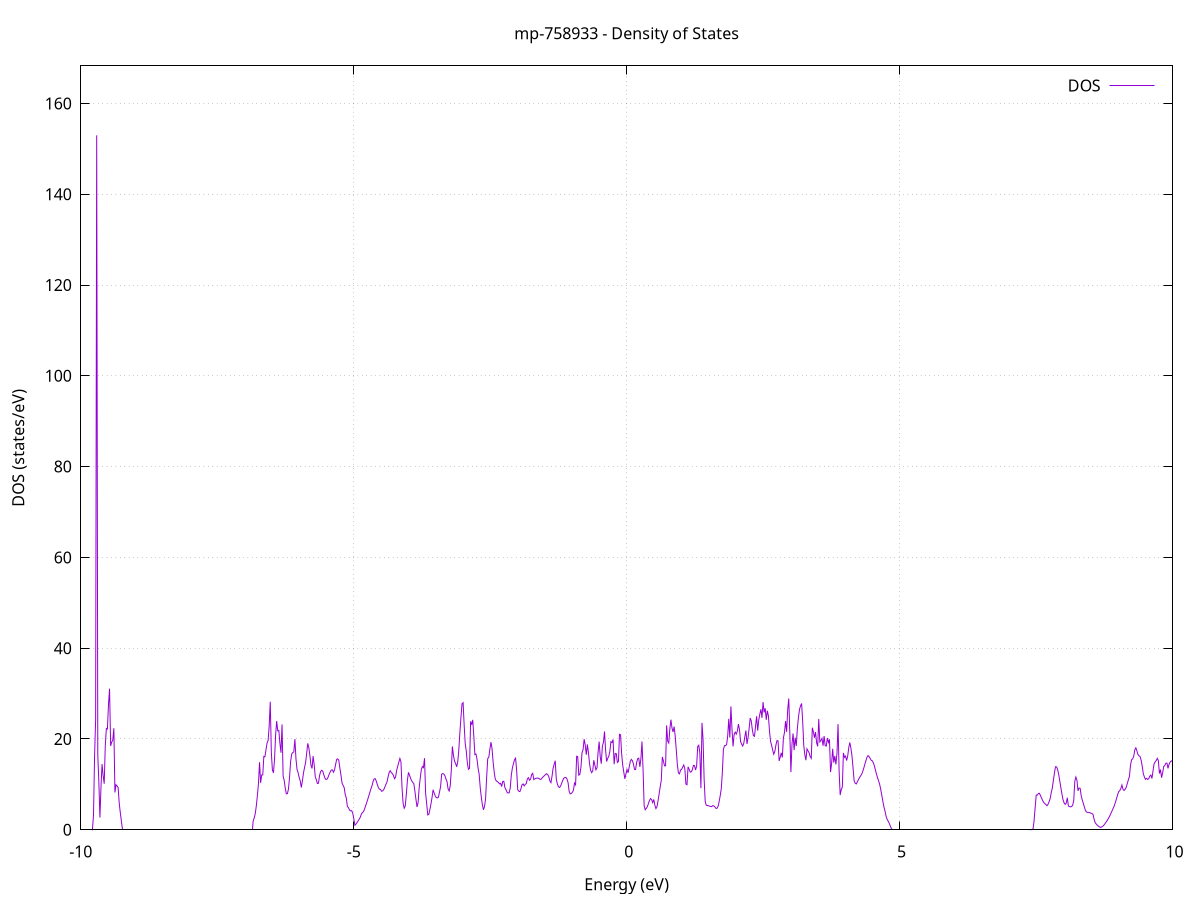 set title 'mp-758933 - Density of States'
set xlabel 'Energy (eV)'
set ylabel 'DOS (states/eV)'
set grid
set xrange [-10:10]
set yrange [0:168.273]
set xzeroaxis lt -1
set terminal png size 800,600
set output 'mp-758933_dos_gnuplot.png'
plot '-' using 1:2 with lines title 'DOS'
-18.795200 0.000000
-18.775500 0.000000
-18.755900 0.000000
-18.736300 0.000000
-18.716700 0.000000
-18.697000 0.000000
-18.677400 0.000000
-18.657800 0.000000
-18.638200 0.000000
-18.618500 0.000000
-18.598900 0.000000
-18.579300 0.000000
-18.559700 0.000000
-18.540000 0.000000
-18.520400 0.000000
-18.500800 0.000000
-18.481200 0.000000
-18.461500 0.000000
-18.441900 0.000000
-18.422300 0.000000
-18.402600 0.000000
-18.383000 0.000000
-18.363400 0.000000
-18.343800 0.000000
-18.324100 0.000000
-18.304500 0.000000
-18.284900 0.000000
-18.265300 0.000000
-18.245600 0.000000
-18.226000 0.000000
-18.206400 0.000000
-18.186800 0.000000
-18.167100 0.000000
-18.147500 0.000000
-18.127900 0.000000
-18.108300 0.000000
-18.088600 0.000000
-18.069000 0.000000
-18.049400 0.000000
-18.029800 0.000000
-18.010100 0.000000
-17.990500 0.000000
-17.970900 0.000000
-17.951300 0.000000
-17.931600 0.000000
-17.912000 0.000000
-17.892400 0.000000
-17.872700 0.000000
-17.853100 0.000000
-17.833500 0.000000
-17.813900 0.000000
-17.794200 0.000000
-17.774600 0.000000
-17.755000 0.000000
-17.735400 0.000000
-17.715700 0.000000
-17.696100 0.000000
-17.676500 0.000000
-17.656900 0.000000
-17.637200 0.000000
-17.617600 0.000000
-17.598000 0.000000
-17.578400 0.000000
-17.558700 0.000000
-17.539100 0.000000
-17.519500 0.000000
-17.499900 0.000000
-17.480200 0.000000
-17.460600 0.000000
-17.441000 0.000000
-17.421400 0.000000
-17.401700 0.000000
-17.382100 0.000000
-17.362500 0.000000
-17.342800 0.000000
-17.323200 0.000000
-17.303600 0.000000
-17.284000 0.000000
-17.264300 0.000000
-17.244700 0.000000
-17.225100 0.000000
-17.205500 0.000000
-17.185800 0.000000
-17.166200 0.000000
-17.146600 0.000000
-17.127000 0.000000
-17.107300 0.000000
-17.087700 0.000000
-17.068100 0.000000
-17.048500 0.000000
-17.028800 0.000000
-17.009200 1.262800
-16.989600 42.549700
-16.970000 20.153900
-16.950300 20.178200
-16.930700 36.054600
-16.911100 32.289800
-16.891500 0.000000
-16.871800 98.952200
-16.852200 0.000000
-16.832600 0.000000
-16.812900 0.000000
-16.793300 0.000000
-16.773700 499.559500
-16.754100 27.595800
-16.734400 0.000000
-16.714800 38.586800
-16.695200 0.000000
-16.675600 25.175000
-16.655900 25.147600
-16.636300 35.861300
-16.616700 0.000000
-16.597100 0.000000
-16.577400 0.000000
-16.557800 0.000000
-16.538200 0.000000
-16.518600 0.000000
-16.498900 0.000000
-16.479300 0.000000
-16.459700 0.000000
-16.440100 0.000000
-16.420400 0.000000
-16.400800 0.000000
-16.381200 0.000000
-16.361600 0.000000
-16.341900 0.000000
-16.322300 0.000000
-16.302700 0.000000
-16.283000 0.000000
-16.263400 0.000000
-16.243800 0.000000
-16.224200 0.000000
-16.204500 0.000000
-16.184900 0.000000
-16.165300 0.000000
-16.145700 0.000000
-16.126000 0.000000
-16.106400 0.000000
-16.086800 0.000000
-16.067200 0.000000
-16.047500 0.000000
-16.027900 0.000000
-16.008300 0.000000
-15.988700 0.000000
-15.969000 0.000000
-15.949400 0.000000
-15.929800 0.000000
-15.910200 0.000000
-15.890500 0.000000
-15.870900 0.000000
-15.851300 0.000000
-15.831700 0.000000
-15.812000 0.000000
-15.792400 0.000000
-15.772800 0.000000
-15.753100 0.000000
-15.733500 0.000000
-15.713900 0.000000
-15.694300 0.000000
-15.674600 0.000000
-15.655000 0.000000
-15.635400 0.000000
-15.615800 0.000000
-15.596100 0.000000
-15.576500 0.000000
-15.556900 0.000000
-15.537300 0.000000
-15.517600 0.000000
-15.498000 0.000000
-15.478400 0.000000
-15.458800 0.000000
-15.439100 0.000000
-15.419500 0.000000
-15.399900 0.000000
-15.380300 0.000000
-15.360600 0.000000
-15.341000 0.000000
-15.321400 0.000000
-15.301800 0.000000
-15.282100 0.000000
-15.262500 0.000000
-15.242900 0.000000
-15.223200 0.000000
-15.203600 0.000000
-15.184000 0.000000
-15.164400 0.000000
-15.144700 0.000000
-15.125100 0.000000
-15.105500 0.000000
-15.085900 0.000000
-15.066200 0.000000
-15.046600 0.000000
-15.027000 0.000000
-15.007400 0.000000
-14.987700 0.000000
-14.968100 0.000000
-14.948500 0.000000
-14.928900 0.000000
-14.909200 0.000000
-14.889600 0.000000
-14.870000 0.000000
-14.850400 0.000000
-14.830700 0.000000
-14.811100 0.000000
-14.791500 0.000000
-14.771900 0.000000
-14.752200 0.000000
-14.732600 0.000000
-14.713000 0.000000
-14.693300 0.000000
-14.673700 0.000000
-14.654100 0.000000
-14.634500 0.000000
-14.614800 0.000000
-14.595200 0.000000
-14.575600 0.000000
-14.556000 0.000000
-14.536300 0.000000
-14.516700 0.000000
-14.497100 0.000000
-14.477500 0.000000
-14.457800 0.000000
-14.438200 0.000000
-14.418600 0.000000
-14.399000 0.000000
-14.379300 0.000000
-14.359700 0.000000
-14.340100 0.000000
-14.320500 0.000000
-14.300800 0.000000
-14.281200 0.000000
-14.261600 0.000000
-14.242000 0.000000
-14.222300 0.000000
-14.202700 0.000000
-14.183100 0.000000
-14.163400 0.000000
-14.143800 0.000000
-14.124200 0.000000
-14.104600 0.000000
-14.084900 0.000000
-14.065300 0.000000
-14.045700 0.000000
-14.026100 0.000000
-14.006400 0.000000
-13.986800 0.000000
-13.967200 0.000000
-13.947600 0.000000
-13.927900 0.000000
-13.908300 0.000000
-13.888700 0.000000
-13.869100 0.000000
-13.849400 0.000000
-13.829800 0.000000
-13.810200 0.000000
-13.790600 0.000000
-13.770900 0.000000
-13.751300 0.000000
-13.731700 0.000000
-13.712100 0.000000
-13.692400 0.000000
-13.672800 0.000000
-13.653200 0.000000
-13.633500 0.000000
-13.613900 0.000000
-13.594300 0.000000
-13.574700 0.000000
-13.555000 0.000000
-13.535400 0.000000
-13.515800 0.000000
-13.496200 0.000000
-13.476500 0.000000
-13.456900 0.000000
-13.437300 0.000000
-13.417700 0.000000
-13.398000 0.000000
-13.378400 0.000000
-13.358800 0.000000
-13.339200 0.000000
-13.319500 0.000000
-13.299900 0.000000
-13.280300 0.000000
-13.260700 0.000000
-13.241000 0.000000
-13.221400 0.000000
-13.201800 0.000000
-13.182200 0.000000
-13.162500 0.000000
-13.142900 0.000000
-13.123300 0.000000
-13.103600 0.000000
-13.084000 0.000000
-13.064400 0.000000
-13.044800 0.000000
-13.025100 0.000000
-13.005500 0.000000
-12.985900 0.000000
-12.966300 0.000000
-12.946600 0.000000
-12.927000 0.000000
-12.907400 0.000000
-12.887800 0.000000
-12.868100 0.000000
-12.848500 0.000000
-12.828900 0.000000
-12.809300 0.000000
-12.789600 0.000000
-12.770000 0.000000
-12.750400 0.000000
-12.730800 0.000000
-12.711100 0.000000
-12.691500 0.000000
-12.671900 0.000000
-12.652300 0.000000
-12.632600 0.000000
-12.613000 0.000000
-12.593400 0.000000
-12.573700 0.000000
-12.554100 0.000000
-12.534500 0.000000
-12.514900 0.000000
-12.495200 0.000000
-12.475600 0.000000
-12.456000 0.000000
-12.436400 0.000000
-12.416700 0.000000
-12.397100 0.000000
-12.377500 0.000000
-12.357900 0.000000
-12.338200 0.000000
-12.318600 0.000000
-12.299000 0.000000
-12.279400 0.000000
-12.259700 0.000000
-12.240100 0.000000
-12.220500 0.000000
-12.200900 0.000000
-12.181200 0.000000
-12.161600 0.000000
-12.142000 0.000000
-12.122400 0.000000
-12.102700 0.000000
-12.083100 0.000000
-12.063500 0.000000
-12.043800 0.000000
-12.024200 0.000000
-12.004600 0.000000
-11.985000 0.000000
-11.965300 0.000000
-11.945700 0.000000
-11.926100 0.000000
-11.906500 0.000000
-11.886800 0.000000
-11.867200 0.000000
-11.847600 0.000000
-11.828000 0.000000
-11.808300 0.000000
-11.788700 0.000000
-11.769100 0.000000
-11.749500 0.000000
-11.729800 0.000000
-11.710200 0.000000
-11.690600 0.000000
-11.671000 0.000000
-11.651300 0.000000
-11.631700 0.000000
-11.612100 0.000000
-11.592500 0.000000
-11.572800 0.000000
-11.553200 0.000000
-11.533600 0.000000
-11.513900 0.000000
-11.494300 0.000000
-11.474700 0.000000
-11.455100 0.000000
-11.435400 0.000000
-11.415800 0.000000
-11.396200 0.000000
-11.376600 0.000000
-11.356900 0.000000
-11.337300 0.000000
-11.317700 0.000000
-11.298100 0.000000
-11.278400 0.000000
-11.258800 0.000000
-11.239200 0.000000
-11.219600 0.000000
-11.199900 0.000000
-11.180300 0.000000
-11.160700 0.000000
-11.141100 0.000000
-11.121400 0.000000
-11.101800 0.000000
-11.082200 0.000000
-11.062600 0.000000
-11.042900 0.000000
-11.023300 0.000000
-11.003700 0.000000
-10.984000 0.000000
-10.964400 0.000000
-10.944800 0.000000
-10.925200 0.000000
-10.905500 0.000000
-10.885900 0.000000
-10.866300 0.000000
-10.846700 0.000000
-10.827000 0.000000
-10.807400 0.000000
-10.787800 0.000000
-10.768200 0.000000
-10.748500 0.000000
-10.728900 0.000000
-10.709300 0.000000
-10.689700 0.000000
-10.670000 0.000000
-10.650400 0.000000
-10.630800 0.000000
-10.611200 0.000000
-10.591500 0.000000
-10.571900 0.000000
-10.552300 0.000000
-10.532700 0.000000
-10.513000 0.000000
-10.493400 0.000000
-10.473800 0.000000
-10.454100 0.000000
-10.434500 0.000000
-10.414900 0.000000
-10.395300 0.000000
-10.375600 0.000000
-10.356000 0.000000
-10.336400 0.000000
-10.316800 0.000000
-10.297100 0.000000
-10.277500 0.000000
-10.257900 0.000000
-10.238300 0.000000
-10.218600 0.000000
-10.199000 0.000000
-10.179400 0.000000
-10.159800 0.000000
-10.140100 0.000000
-10.120500 0.000000
-10.100900 0.000000
-10.081300 0.000000
-10.061600 0.000000
-10.042000 0.000000
-10.022400 0.000000
-10.002800 0.000000
-9.983100 0.000000
-9.963500 0.000000
-9.943900 0.000000
-9.924200 0.000000
-9.904600 0.000000
-9.885000 0.000000
-9.865400 0.000000
-9.845700 0.000000
-9.826100 0.000000
-9.806500 0.000000
-9.786900 0.001100
-9.767200 3.221500
-9.747600 16.128500
-9.728000 24.356000
-9.708400 152.975700
-9.688700 16.493000
-9.669100 10.449400
-9.649500 2.687700
-9.629900 9.452400
-9.610200 14.459900
-9.590600 11.905500
-9.571000 10.145400
-9.551400 18.476400
-9.531700 22.315100
-9.512100 22.194800
-9.492500 27.632100
-9.472900 31.085100
-9.453200 18.467000
-9.433600 19.308200
-9.414000 19.759300
-9.394300 22.361300
-9.374700 8.219600
-9.355100 9.925700
-9.335500 9.661400
-9.315800 9.283900
-9.296200 5.922700
-9.276600 3.802100
-9.257000 1.989600
-9.237300 0.000000
-9.217700 0.000000
-9.198100 0.000000
-9.178500 0.000000
-9.158800 0.000000
-9.139200 0.000000
-9.119600 0.000000
-9.100000 0.000000
-9.080300 0.000000
-9.060700 0.000000
-9.041100 0.000000
-9.021500 0.000000
-9.001800 0.000000
-8.982200 0.000000
-8.962600 0.000000
-8.943000 0.000000
-8.923300 0.000000
-8.903700 0.000000
-8.884100 0.000000
-8.864400 0.000000
-8.844800 0.000000
-8.825200 0.000000
-8.805600 0.000000
-8.785900 0.000000
-8.766300 0.000000
-8.746700 0.000000
-8.727100 0.000000
-8.707400 0.000000
-8.687800 0.000000
-8.668200 0.000000
-8.648600 0.000000
-8.628900 0.000000
-8.609300 0.000000
-8.589700 0.000000
-8.570100 0.000000
-8.550400 0.000000
-8.530800 0.000000
-8.511200 0.000000
-8.491600 0.000000
-8.471900 0.000000
-8.452300 0.000000
-8.432700 0.000000
-8.413100 0.000000
-8.393400 0.000000
-8.373800 0.000000
-8.354200 0.000000
-8.334500 0.000000
-8.314900 0.000000
-8.295300 0.000000
-8.275700 0.000000
-8.256000 0.000000
-8.236400 0.000000
-8.216800 0.000000
-8.197200 0.000000
-8.177500 0.000000
-8.157900 0.000000
-8.138300 0.000000
-8.118700 0.000000
-8.099000 0.000000
-8.079400 0.000000
-8.059800 0.000000
-8.040200 0.000000
-8.020500 0.000000
-8.000900 0.000000
-7.981300 0.000000
-7.961700 0.000000
-7.942000 0.000000
-7.922400 0.000000
-7.902800 0.000000
-7.883200 0.000000
-7.863500 0.000000
-7.843900 0.000000
-7.824300 0.000000
-7.804600 0.000000
-7.785000 0.000000
-7.765400 0.000000
-7.745800 0.000000
-7.726100 0.000000
-7.706500 0.000000
-7.686900 0.000000
-7.667300 0.000000
-7.647600 0.000000
-7.628000 0.000000
-7.608400 0.000000
-7.588800 0.000000
-7.569100 0.000000
-7.549500 0.000000
-7.529900 0.000000
-7.510300 0.000000
-7.490600 0.000000
-7.471000 0.000000
-7.451400 0.000000
-7.431800 0.000000
-7.412100 0.000000
-7.392500 0.000000
-7.372900 0.000000
-7.353200 0.000000
-7.333600 0.000000
-7.314000 0.000000
-7.294400 0.000000
-7.274700 0.000000
-7.255100 0.000000
-7.235500 0.000000
-7.215900 0.000000
-7.196200 0.000000
-7.176600 0.000000
-7.157000 0.000000
-7.137400 0.000000
-7.117700 0.000000
-7.098100 0.000000
-7.078500 0.000000
-7.058900 0.000000
-7.039200 0.000000
-7.019600 0.000000
-7.000000 0.000000
-6.980400 0.000000
-6.960700 0.000000
-6.941100 0.000000
-6.921500 0.000000
-6.901900 0.000000
-6.882200 0.000000
-6.862600 0.000000
-6.843000 1.892600
-6.823300 2.599000
-6.803700 3.562200
-6.784100 5.281900
-6.764500 7.614700
-6.744800 10.221100
-6.725200 14.877300
-6.705600 10.334500
-6.686000 12.075700
-6.666300 12.083900
-6.646700 16.168900
-6.627100 16.082000
-6.607500 17.573600
-6.587800 19.105500
-6.568200 19.682100
-6.548600 22.877300
-6.529000 28.207500
-6.509300 17.015000
-6.489700 13.137300
-6.470100 12.555800
-6.450500 15.577000
-6.430800 20.898200
-6.411200 23.930300
-6.391600 21.786100
-6.372000 21.871600
-6.352300 19.065200
-6.332700 16.980600
-6.313100 23.210600
-6.293400 11.847800
-6.273800 10.881000
-6.254200 9.155400
-6.234600 7.919200
-6.214900 7.956300
-6.195300 8.977200
-6.175700 11.572200
-6.156100 15.039800
-6.136400 16.687000
-6.116800 17.007800
-6.097200 17.149700
-6.077600 19.977900
-6.057900 15.605400
-6.038300 13.288800
-6.018700 12.568400
-5.999100 11.528800
-5.979400 10.744900
-5.959800 9.303400
-5.940200 10.768500
-5.920600 12.508300
-5.900900 13.699200
-5.881300 14.848700
-5.861700 16.855300
-5.842100 19.034100
-5.822400 18.088800
-5.802800 16.339700
-5.783200 14.206800
-5.763500 13.505000
-5.743900 16.218900
-5.724300 14.333500
-5.704700 11.708900
-5.685000 11.017000
-5.665400 10.187700
-5.645800 10.262900
-5.626200 11.904300
-5.606500 12.823600
-5.586900 13.102100
-5.567300 12.916200
-5.547700 12.123400
-5.528000 11.398800
-5.508400 11.075800
-5.488800 11.149000
-5.469200 11.585400
-5.449500 12.245100
-5.429900 12.771700
-5.410300 13.165400
-5.390700 13.191200
-5.371000 12.671200
-5.351400 13.205200
-5.331800 14.389400
-5.312200 15.499500
-5.292500 15.628100
-5.272900 15.254100
-5.253300 13.533300
-5.233600 12.059500
-5.214000 10.288200
-5.194400 9.777400
-5.174800 9.304800
-5.155100 7.713000
-5.135500 6.957000
-5.115900 5.127300
-5.096300 4.885200
-5.076600 4.337800
-5.057000 4.178500
-5.037400 4.203700
-5.017800 3.647500
-4.998100 2.412600
-4.978500 0.980400
-4.958900 1.258300
-4.939300 1.585600
-4.919600 1.940900
-4.900000 2.327600
-4.880400 2.747700
-4.860800 3.431300
-4.841100 3.810400
-4.821500 3.954800
-4.801900 4.573300
-4.782300 5.259300
-4.762600 5.967200
-4.743000 6.708200
-4.723400 7.482400
-4.703700 8.277800
-4.684100 9.033500
-4.664500 9.709800
-4.644900 10.662300
-4.625200 11.227600
-4.605600 11.246200
-4.586000 10.689800
-4.566400 9.935900
-4.546700 9.236200
-4.527100 8.953700
-4.507500 8.830700
-4.487900 8.471400
-4.468200 8.583800
-4.448600 8.869600
-4.429000 9.440700
-4.409400 10.009600
-4.389700 10.550500
-4.370100 11.684800
-4.350500 12.629200
-4.330900 13.008400
-4.311200 12.584400
-4.291600 12.385300
-4.272000 11.939900
-4.252400 11.239100
-4.232700 11.604000
-4.213100 13.121700
-4.193500 13.994500
-4.173800 14.892000
-4.154200 15.717200
-4.134600 15.012500
-4.115000 9.243400
-4.095300 5.878100
-4.075700 4.734200
-4.056100 5.217600
-4.036500 7.755800
-4.016800 10.847500
-3.997200 12.641600
-3.977600 12.043900
-3.958000 11.314800
-3.938300 10.801800
-3.918700 10.438600
-3.899100 10.185100
-3.879500 8.522800
-3.859800 6.696100
-3.840200 5.029300
-3.820600 5.955000
-3.801000 9.246500
-3.781300 11.403200
-3.761700 13.204700
-3.742100 13.933900
-3.722500 13.696100
-3.702800 15.757400
-3.683200 8.104900
-3.663600 5.783600
-3.643900 3.268500
-3.624300 3.386400
-3.604700 4.453800
-3.585100 5.691700
-3.565400 7.093200
-3.545800 8.814100
-3.526200 8.103800
-3.506600 7.453400
-3.486900 7.085600
-3.467300 7.030100
-3.447700 7.158800
-3.428100 8.328700
-3.408400 9.511000
-3.388800 12.254200
-3.369200 12.375200
-3.349600 12.287300
-3.329900 11.910200
-3.310300 11.204300
-3.290700 10.621900
-3.271100 8.988400
-3.251400 8.547000
-3.231800 9.697900
-3.212200 13.164000
-3.192600 18.354400
-3.172900 16.382200
-3.153300 15.117500
-3.133700 14.609800
-3.114000 13.876700
-3.094400 14.930300
-3.074800 17.573900
-3.055200 21.432900
-3.035500 24.738800
-3.015900 27.762100
-2.996300 27.999100
-2.976700 23.063300
-2.957000 18.936600
-2.937400 17.255900
-2.917800 14.652600
-2.898200 13.328000
-2.878500 13.541200
-2.858900 23.886600
-2.839300 23.140100
-2.819700 24.213000
-2.800000 20.646900
-2.780400 16.562800
-2.760800 16.698900
-2.741200 15.527700
-2.721500 13.557300
-2.701900 12.185700
-2.682300 9.263700
-2.662700 7.182800
-2.643000 5.497100
-2.623400 4.401200
-2.603800 5.137900
-2.584100 6.874600
-2.564500 11.624800
-2.544900 15.702200
-2.525300 15.981300
-2.505600 17.754800
-2.486000 19.304300
-2.466400 17.915500
-2.446800 15.048900
-2.427100 12.794600
-2.407500 11.204500
-2.387900 10.757100
-2.368300 10.633000
-2.348600 10.420800
-2.329000 10.108700
-2.309400 10.237800
-2.289800 9.522600
-2.270100 10.646400
-2.250500 10.693400
-2.230900 9.326800
-2.211300 8.853900
-2.191600 8.281500
-2.172000 8.096500
-2.152400 8.128900
-2.132800 9.207100
-2.113100 12.013500
-2.093500 13.619600
-2.073900 14.552900
-2.054200 15.418100
-2.034600 15.773000
-2.015000 13.028400
-1.995400 8.832300
-1.975700 8.488400
-1.956100 8.404900
-1.936500 9.011100
-1.916900 9.916000
-1.897200 10.100400
-1.877600 9.662700
-1.858000 9.983200
-1.838400 10.184500
-1.818700 11.222700
-1.799100 11.475000
-1.779500 10.905200
-1.759900 11.146500
-1.740200 12.189500
-1.720600 12.442600
-1.701000 11.046500
-1.681400 11.224100
-1.661700 11.338000
-1.642100 11.390000
-1.622500 11.386000
-1.602900 11.254900
-1.583200 11.079500
-1.563600 11.177600
-1.544000 11.494200
-1.524300 11.720400
-1.504700 11.953700
-1.485100 12.189000
-1.465500 12.345700
-1.445800 12.148100
-1.426200 11.696200
-1.406600 10.763300
-1.387000 10.379700
-1.367300 11.769800
-1.347700 13.520700
-1.328100 14.439700
-1.308500 15.209800
-1.288800 11.108100
-1.269200 10.102800
-1.249600 9.488400
-1.230000 9.313200
-1.210300 9.613200
-1.190700 10.237800
-1.171100 10.872400
-1.151500 11.365200
-1.131800 11.494300
-1.112200 11.508400
-1.092600 11.168100
-1.073000 10.376000
-1.053300 8.470200
-1.033700 7.906300
-1.014100 7.991500
-0.994400 8.264900
-0.974800 8.717700
-0.955200 10.305300
-0.935600 9.904100
-0.915900 16.198400
-0.896300 16.106200
-0.876700 12.020500
-0.857100 12.202700
-0.837400 13.750500
-0.817800 16.937800
-0.798200 17.652600
-0.778600 19.959900
-0.758900 18.687000
-0.739300 16.523100
-0.719700 18.793400
-0.700100 17.012100
-0.680400 14.626300
-0.660800 13.099100
-0.641200 12.584900
-0.621600 12.954600
-0.601900 15.307000
-0.582300 14.249300
-0.562700 13.212900
-0.543100 13.648600
-0.523400 17.073500
-0.503800 19.420500
-0.484200 16.120600
-0.464500 14.558700
-0.444900 18.396400
-0.425300 19.252900
-0.405700 21.645300
-0.386000 17.623900
-0.366400 15.030100
-0.346800 15.736800
-0.327200 16.177600
-0.307500 17.297100
-0.287900 19.394500
-0.268300 19.212400
-0.248700 19.886600
-0.229000 14.446700
-0.209400 16.792500
-0.189800 16.775200
-0.170200 14.831500
-0.150500 15.039700
-0.130900 21.027400
-0.111300 20.914200
-0.091700 16.730900
-0.072000 14.234700
-0.052400 12.715300
-0.032800 11.219000
-0.013200 12.280300
0.006500 13.282100
0.026100 12.555700
0.045700 13.733100
0.065400 14.983400
0.085000 15.509200
0.104600 15.232100
0.124200 14.523500
0.143900 13.301200
0.163500 13.253000
0.183100 14.831000
0.202700 15.668100
0.222400 15.771500
0.242000 13.850400
0.261600 15.662400
0.281200 19.440300
0.300900 13.262800
0.320500 5.317900
0.340100 4.402800
0.359700 4.700500
0.379400 5.089400
0.399000 5.790500
0.418600 6.457900
0.438200 6.870500
0.457900 6.643500
0.477500 5.977100
0.497100 6.678500
0.516700 5.416900
0.536400 4.668500
0.556000 5.077400
0.575600 6.422000
0.595300 7.920400
0.614900 9.466900
0.634500 10.891600
0.654100 16.040800
0.673800 15.157800
0.693400 14.082000
0.713000 14.087400
0.732600 23.002000
0.752300 19.515000
0.771900 19.102600
0.791500 22.244200
0.811100 24.260200
0.830800 22.408700
0.850400 21.545100
0.870000 22.733800
0.889600 20.641700
0.909300 17.625200
0.928900 14.346100
0.948500 12.530200
0.968100 12.312400
0.987800 13.164200
1.007400 13.309200
1.027000 13.825700
1.046600 14.273400
1.066300 13.414300
1.085900 10.063800
1.105500 9.917700
1.125200 13.871700
1.144800 13.344600
1.164400 12.696600
1.184000 12.768900
1.203700 13.211500
1.223300 14.185600
1.242900 14.139300
1.262500 13.164100
1.282200 14.042200
1.301800 18.335100
1.321400 18.619900
1.341000 16.916800
1.360700 9.159900
1.380300 23.541000
1.399900 19.902700
1.419500 11.166500
1.439200 6.233100
1.458800 5.389200
1.478400 5.344400
1.498000 5.286900
1.517700 5.216800
1.537300 5.134000
1.556900 5.092500
1.576500 5.310300
1.596200 5.258600
1.615800 5.040100
1.635400 4.717200
1.655100 4.725900
1.674700 5.156700
1.694300 6.193500
1.713900 7.497900
1.733600 9.038700
1.753200 12.593600
1.772800 17.706800
1.792400 18.531300
1.812100 18.532500
1.831700 18.774300
1.851300 20.659900
1.870900 24.444000
1.890600 20.312100
1.910200 27.178700
1.929800 22.235700
1.949400 18.353800
1.969100 20.977900
1.988700 21.518000
2.008300 21.069600
2.027900 21.721500
2.047600 23.281300
2.067200 22.094200
2.086800 19.418900
2.106400 18.882200
2.126100 18.445700
2.145700 19.042600
2.165300 20.504400
2.185000 21.861200
2.204600 18.908900
2.224200 20.289100
2.243800 22.339000
2.263500 24.613300
2.283100 23.968200
2.302700 22.031200
2.322300 20.746200
2.342000 20.577800
2.361600 22.842600
2.381200 25.001000
2.400800 21.835800
2.420500 24.195500
2.440100 25.488600
2.459700 26.537700
2.479300 24.646600
2.499000 28.127500
2.518600 25.838900
2.538200 26.770600
2.557800 24.223500
2.577500 26.225700
2.597100 25.082300
2.616700 21.806200
2.636300 19.475300
2.656000 18.583200
2.675600 17.558900
2.695200 16.638700
2.714900 17.268400
2.734500 18.659300
2.754100 19.642900
2.773700 19.568300
2.793400 15.164800
2.813000 15.980200
2.832600 16.946300
2.852200 15.950300
2.871900 20.273500
2.891500 21.410200
2.911100 23.933100
2.930700 21.575800
2.950400 26.422100
2.970000 28.920200
2.989600 21.228500
3.009200 12.701900
3.028900 18.853200
3.048500 21.212100
3.068100 17.540200
3.087700 20.292400
3.107400 18.457700
3.127000 22.264700
3.146600 24.682500
3.166200 26.469100
3.185900 27.313800
3.205500 27.826300
3.225100 23.858800
3.244800 18.582000
3.264400 16.526400
3.284000 15.326100
3.303600 17.824400
3.323300 17.369700
3.342900 16.957100
3.362500 16.120100
3.382100 15.737600
3.401800 22.484800
3.421400 21.554000
3.441000 20.259500
3.460600 21.539700
3.480300 19.160000
3.499900 18.376500
3.519500 24.415700
3.539100 19.352200
3.558800 19.672100
3.578400 20.145200
3.598000 18.509100
3.617600 20.642100
3.637300 18.528200
3.656900 18.434600
3.676500 20.211400
3.696100 19.222200
3.715800 19.917300
3.735400 12.708400
3.755000 14.606200
3.774700 17.842100
3.794300 14.806500
3.813900 16.263400
3.833500 14.403800
3.853200 16.777500
3.872800 23.264000
3.892400 12.936200
3.912000 7.656900
3.931700 8.861600
3.951300 9.389100
3.970900 16.943600
3.990500 15.967600
4.010200 16.221200
4.029800 15.250900
4.049400 16.220800
4.069000 18.072200
4.088700 19.223900
4.108300 17.978900
4.127900 16.290700
4.147500 13.675300
4.167200 10.800600
4.186800 10.248300
4.206400 10.101200
4.226000 10.550300
4.245700 11.033100
4.265300 11.467800
4.284900 11.847000
4.304600 12.224400
4.324200 12.796000
4.343800 13.567200
4.363400 14.410600
4.383100 15.197500
4.402700 15.972000
4.422300 16.331600
4.441900 16.105400
4.461600 15.703900
4.481200 15.300100
4.500800 15.185800
4.520400 14.725400
4.540100 14.025200
4.559700 13.038300
4.579300 12.168500
4.598900 11.376100
4.618600 10.679100
4.638200 9.867400
4.657800 8.686600
4.677400 7.380900
4.697100 6.029900
4.716700 4.875600
4.736300 3.961700
4.755900 2.838100
4.775600 2.196700
4.795200 1.814700
4.814800 1.319000
4.834500 0.705800
4.854100 0.139000
4.873700 0.000000
4.893300 0.000000
4.913000 0.000000
4.932600 0.000000
4.952200 0.000000
4.971800 0.000000
4.991500 0.000000
5.011100 0.000000
5.030700 0.000000
5.050300 0.000000
5.070000 0.000000
5.089600 0.000000
5.109200 0.000000
5.128800 0.000000
5.148500 0.000000
5.168100 0.000000
5.187700 0.000000
5.207300 0.000000
5.227000 0.000000
5.246600 0.000000
5.266200 0.000000
5.285800 0.000000
5.305500 0.000000
5.325100 0.000000
5.344700 0.000000
5.364400 0.000000
5.384000 0.000000
5.403600 0.000000
5.423200 0.000000
5.442900 0.000000
5.462500 0.000000
5.482100 0.000000
5.501700 0.000000
5.521400 0.000000
5.541000 0.000000
5.560600 0.000000
5.580200 0.000000
5.599900 0.000000
5.619500 0.000000
5.639100 0.000000
5.658700 0.000000
5.678400 0.000000
5.698000 0.000000
5.717600 0.000000
5.737200 0.000000
5.756900 0.000000
5.776500 0.000000
5.796100 0.000000
5.815700 0.000000
5.835400 0.000000
5.855000 0.000000
5.874600 0.000000
5.894300 0.000000
5.913900 0.000000
5.933500 0.000000
5.953100 0.000000
5.972800 0.000000
5.992400 0.000000
6.012000 0.000000
6.031600 0.000000
6.051300 0.000000
6.070900 0.000000
6.090500 0.000000
6.110100 0.000000
6.129800 0.000000
6.149400 0.000000
6.169000 0.000000
6.188600 0.000000
6.208300 0.000000
6.227900 0.000000
6.247500 0.000000
6.267100 0.000000
6.286800 0.000000
6.306400 0.000000
6.326000 0.000000
6.345600 0.000000
6.365300 0.000000
6.384900 0.000000
6.404500 0.000000
6.424200 0.000000
6.443800 0.000000
6.463400 0.000000
6.483000 0.000000
6.502700 0.000000
6.522300 0.000000
6.541900 0.000000
6.561500 0.000000
6.581200 0.000000
6.600800 0.000000
6.620400 0.000000
6.640000 0.000000
6.659700 0.000000
6.679300 0.000000
6.698900 0.000000
6.718500 0.000000
6.738200 0.000000
6.757800 0.000000
6.777400 0.000000
6.797000 0.000000
6.816700 0.000000
6.836300 0.000000
6.855900 0.000000
6.875500 0.000000
6.895200 0.000000
6.914800 0.000000
6.934400 0.000000
6.954100 0.000000
6.973700 0.000000
6.993300 0.000000
7.012900 0.000000
7.032600 0.000000
7.052200 0.000000
7.071800 0.000000
7.091400 0.000000
7.111100 0.000000
7.130700 0.000000
7.150300 0.000000
7.169900 0.000000
7.189600 0.000000
7.209200 0.000000
7.228800 0.000000
7.248400 0.000000
7.268100 0.000000
7.287700 0.000000
7.307300 0.000000
7.326900 0.000000
7.346600 0.000000
7.366200 0.000000
7.385800 0.000000
7.405400 0.004400
7.425100 0.055200
7.444700 0.162900
7.464300 2.016800
7.484000 4.955700
7.503600 7.651800
7.523200 7.642800
7.542800 8.004400
7.562500 8.033800
7.582100 7.494200
7.601700 6.968400
7.621300 6.456200
7.641000 6.011200
7.660600 5.764300
7.680200 5.571700
7.699800 5.296400
7.719500 5.602000
7.739100 6.174500
7.758700 6.858100
7.778300 8.173800
7.798000 9.182700
7.817600 10.901300
7.837200 12.503300
7.856800 13.886400
7.876500 13.850700
7.896100 13.234900
7.915700 12.143600
7.935300 10.700400
7.955000 9.244000
7.974600 7.897200
7.994200 6.616300
8.013900 5.934300
8.033500 5.596700
8.053100 5.874200
8.072700 7.051400
8.092400 5.252400
8.112000 5.095800
8.131600 5.054600
8.151200 5.115400
8.170900 5.407700
8.190500 6.416200
8.210100 10.680900
8.229700 11.620300
8.249400 10.901200
8.269000 8.588500
8.288600 9.191800
8.308200 9.143200
8.327900 7.456200
8.347500 6.525100
8.367100 5.787500
8.386700 4.954600
8.406400 4.216900
8.426000 3.896100
8.445600 3.855600
8.465200 3.807200
8.484900 3.751700
8.504500 3.678300
8.524100 3.565300
8.543800 3.412900
8.563400 2.336600
8.583000 1.597700
8.602600 1.258400
8.622300 1.008100
8.641900 0.799600
8.661500 0.633000
8.681100 0.519300
8.700800 0.624200
8.720400 0.751400
8.740000 0.985200
8.759600 1.288900
8.779300 1.616700
8.798900 1.968700
8.818500 2.344900
8.838100 2.745800
8.857800 3.242900
8.877400 3.758600
8.897000 4.281300
8.916600 4.812000
8.936300 5.383300
8.955900 6.118500
8.975500 6.905500
8.995100 7.721500
9.014800 8.408600
9.034400 8.628600
9.054000 9.112700
9.073700 9.860800
9.093300 8.906600
9.112900 8.663500
9.132500 8.933100
9.152200 9.357700
9.171800 10.192100
9.191400 10.992900
9.211000 11.776200
9.230700 14.199400
9.250300 15.437500
9.269900 15.613700
9.289500 16.182500
9.309200 17.601900
9.328800 18.057800
9.348400 17.369300
9.368000 16.556400
9.387700 16.285600
9.407300 16.113000
9.426900 15.266900
9.446500 13.888800
9.466200 12.317500
9.485800 11.601000
9.505400 11.114000
9.525100 11.327700
9.544700 11.097700
9.564300 11.249300
9.583900 11.806400
9.603600 12.057000
9.623200 11.299200
9.642800 12.945500
9.662400 14.529700
9.682100 14.954700
9.701700 15.241000
9.721300 15.731300
9.740900 15.257000
9.760600 12.400100
9.780200 13.253700
9.799800 11.460800
9.819400 12.539600
9.839100 13.926800
9.858700 14.169000
9.878300 14.642600
9.897900 14.682800
9.917600 13.530800
9.937200 14.419000
9.956800 14.923500
9.976400 15.107500
9.996100 15.279000
10.015700 15.331700
10.035300 15.488600
10.055000 16.885800
10.074600 15.659200
10.094200 17.755200
10.113800 14.162800
10.133500 11.054000
10.153100 11.001000
10.172700 10.927200
10.192300 12.929100
10.212000 16.092300
10.231600 16.852200
10.251200 17.815000
10.270800 17.805500
10.290500 16.794300
10.310100 16.735800
10.329700 16.742100
10.349300 18.194700
10.369000 18.403800
10.388600 17.954700
10.408200 16.712500
10.427800 15.446400
10.447500 13.228500
10.467100 11.843900
10.486700 11.284200
10.506300 11.904200
10.526000 12.866800
10.545600 13.979900
10.565200 15.286900
10.584900 15.144900
10.604500 14.340300
10.624100 13.218100
10.643700 16.350900
10.663400 21.705100
10.683000 14.276700
10.702600 13.684900
10.722200 12.921200
10.741900 12.058500
10.761500 11.710600
10.781100 12.082400
10.800700 12.672600
10.820400 13.139500
10.840000 12.900500
10.859600 13.041500
10.879200 13.718200
10.898900 13.699700
10.918500 13.889100
10.938100 14.732500
10.957700 12.902900
10.977400 11.656000
10.997000 11.473500
11.016600 11.299700
11.036200 11.134500
11.055900 10.972500
11.075500 10.755400
11.095100 10.561900
11.114800 10.288100
11.134400 11.601800
11.154000 10.980900
11.173600 10.987000
11.193300 11.035300
11.212900 11.140500
11.232500 11.386300
11.252100 12.063700
11.271800 12.519500
11.291400 12.563800
11.311000 12.310400
11.330600 12.357700
11.350300 12.320700
11.369900 11.833400
11.389500 11.629900
11.409100 11.526800
11.428800 11.517500
11.448400 11.521500
11.468000 11.558100
11.487600 11.676300
11.507300 12.040700
11.526900 12.649800
11.546500 13.251600
11.566100 13.205100
11.585800 12.414400
11.605400 12.072500
11.625000 11.743200
11.644700 11.777000
11.664300 12.031500
11.683900 12.965600
11.703500 11.297100
11.723200 11.152700
11.742800 11.026700
11.762400 10.883000
11.782000 10.502600
11.801700 10.276900
11.821300 10.117200
11.840900 10.201600
11.860500 9.143900
11.880200 8.610500
11.899800 8.575500
11.919400 8.953800
11.939000 9.388300
11.958700 9.884700
11.978300 10.761600
11.997900 11.514600
12.017500 11.953800
12.037200 11.901900
12.056800 11.347800
12.076400 10.685500
12.096000 9.904600
12.115700 8.217700
12.135300 6.531600
12.154900 6.302700
12.174600 6.506200
12.194200 7.309300
12.213800 8.934200
12.233400 10.955400
12.253100 12.037600
12.272700 12.344100
12.292300 12.249100
12.311900 11.645300
12.331600 9.252400
12.351200 7.785300
12.370800 6.815000
12.390400 8.613400
12.410100 10.872300
12.429700 10.503700
12.449300 9.309100
12.468900 10.165700
12.488600 11.731100
12.508200 11.149700
12.527800 10.371700
12.547400 9.611400
12.567100 9.043000
12.586700 8.283600
12.606300 10.510800
12.625900 7.716400
12.645600 9.708200
12.665200 11.417600
12.684800 17.018000
12.704500 16.201800
12.724100 15.006200
12.743700 14.569000
12.763300 11.317100
12.783000 7.504400
12.802600 7.767800
12.822200 9.389100
12.841800 10.540800
12.861500 11.772800
12.881100 12.557600
12.900700 11.493200
12.920300 9.978000
12.940000 8.210300
12.959600 7.598600
12.979200 9.556100
12.998800 14.171800
13.018500 16.624500
13.038100 18.939500
13.057700 20.696600
13.077300 10.610700
13.097000 5.762300
13.116600 7.374900
13.136200 8.021600
13.155800 13.837900
13.175500 15.953100
13.195100 16.774300
13.214700 14.308500
13.234400 12.856600
13.254000 22.351600
13.273600 16.560500
13.293200 14.203100
13.312900 13.858800
13.332500 14.281500
13.352100 15.709900
13.371700 15.612900
13.391400 16.265800
13.411000 9.351600
13.430600 8.717600
13.450200 9.030600
13.469900 9.601400
13.489500 12.325900
13.509100 13.322800
13.528700 11.364500
13.548400 9.186100
13.568000 8.112600
13.587600 8.012400
13.607200 7.907000
13.626900 8.324300
13.646500 9.722700
13.666100 12.110000
13.685700 18.120100
13.705400 24.111500
13.725000 24.471800
13.744600 18.238100
13.764300 17.813600
13.783900 18.425700
13.803500 18.353100
13.823100 19.108700
13.842800 24.079800
13.862400 27.518900
13.882000 20.232900
13.901600 17.410000
13.921300 16.025500
13.940900 16.217300
13.960500 17.983800
13.980100 20.615000
13.999800 22.600300
14.019400 21.155500
14.039000 21.642700
14.058600 23.970700
14.078300 29.401400
14.097900 26.234000
14.117500 27.070100
14.137100 26.575300
14.156800 25.689100
14.176400 29.097100
14.196000 29.109500
14.215600 27.398300
14.235300 27.054900
14.254900 26.090400
14.274500 24.117000
14.294200 23.207800
14.313800 22.553400
14.333400 22.835000
14.353000 22.051500
14.372700 20.783600
14.392300 19.665000
14.411900 20.750300
14.431500 20.138300
14.451200 20.253100
14.470800 19.772000
14.490400 19.859400
14.510000 19.541900
14.529700 21.306100
14.549300 21.523900
14.568900 23.671500
14.588500 22.570700
14.608200 20.754100
14.627800 23.339400
14.647400 21.332500
14.667000 16.123600
14.686700 19.810500
14.706300 23.366600
14.725900 33.049900
14.745500 25.606600
14.765200 29.673500
14.784800 26.204000
14.804400 22.142400
14.824100 22.442100
14.843700 20.479600
14.863300 19.242000
14.882900 25.522500
14.902600 23.847400
14.922200 19.166600
14.941800 17.698500
14.961400 22.881300
14.981100 28.924400
15.000700 22.377800
15.020300 18.648600
15.039900 22.447600
15.059600 28.145700
15.079200 21.987100
15.098800 19.241900
15.118400 44.683700
15.138100 15.854300
15.157700 18.958300
15.177300 19.179000
15.196900 17.827100
15.216600 20.821000
15.236200 21.184100
15.255800 24.371000
15.275400 25.293200
15.295100 16.886800
15.314700 23.294000
15.334300 30.303200
15.354000 28.467300
15.373600 26.992300
15.393200 32.221400
15.412800 35.768700
15.432500 22.792400
15.452100 19.530800
15.471700 22.131300
15.491300 28.016500
15.511000 24.876600
15.530600 21.413600
15.550200 23.207900
15.569800 28.643900
15.589500 25.340600
15.609100 18.570700
15.628700 21.750900
15.648300 20.175100
15.668000 21.764800
15.687600 23.638200
15.707200 23.624800
15.726800 20.838500
15.746500 19.940400
15.766100 21.182900
15.785700 33.939400
15.805300 20.442900
15.825000 16.176500
15.844600 15.602900
15.864200 18.281100
15.883900 17.104100
15.903500 16.304200
15.923100 16.348600
15.942700 19.092800
15.962400 14.528800
15.982000 15.297600
16.001600 17.268700
16.021200 19.756800
16.040900 19.196600
16.060500 22.196500
16.080100 23.685200
16.099700 21.405900
16.119400 25.140200
16.139000 25.815300
16.158600 22.167200
16.178200 18.397700
16.197900 16.002600
16.217500 15.841300
16.237100 15.024200
16.256700 14.858800
16.276400 14.398100
16.296000 17.035600
16.315600 20.228700
16.335200 16.784100
16.354900 15.900000
16.374500 16.446900
16.394100 17.516100
16.413800 21.072700
16.433400 16.032600
16.453000 14.776300
16.472600 13.841800
16.492300 14.197700
16.511900 15.817300
16.531500 17.667100
16.551100 21.935100
16.570800 33.398500
16.590400 21.775900
16.610000 21.247200
16.629600 17.902700
16.649300 21.449500
16.668900 27.776400
16.688500 19.915800
16.708100 13.818500
16.727800 16.010700
16.747400 28.508500
16.767000 22.470500
16.786600 20.545400
16.806300 14.125900
16.825900 17.649000
16.845500 18.905600
16.865100 19.908200
16.884800 22.837600
16.904400 27.690400
16.924000 31.159800
16.943700 30.125600
16.963300 23.098300
16.982900 27.331100
17.002500 21.009800
17.022200 23.582000
17.041800 22.899500
17.061400 22.079400
17.081000 22.621200
17.100700 21.985900
17.120300 22.228500
17.139900 20.906600
17.159500 21.179900
17.179200 22.123200
17.198800 21.168900
17.218400 16.471600
17.238000 14.702000
17.257700 17.262900
17.277300 17.896900
17.296900 18.384600
17.316500 19.521100
17.336200 21.236500
17.355800 22.592900
17.375400 23.537400
17.395000 23.684300
17.414700 26.327400
17.434300 24.071800
17.453900 23.666100
17.473600 21.481000
17.493200 19.163200
17.512800 19.525200
17.532400 21.093700
17.552100 21.485000
17.571700 20.505500
17.591300 20.175700
17.610900 20.943000
17.630600 19.404600
17.650200 18.112800
17.669800 16.676300
17.689400 15.681100
17.709100 15.257100
17.728700 20.406800
17.748300 28.308500
17.767900 25.979100
17.787600 24.855400
17.807200 39.366700
17.826800 23.422800
17.846400 27.751400
17.866100 23.882700
17.885700 19.563600
17.905300 17.428000
17.924900 21.352500
17.944600 33.292600
17.964200 27.563400
17.983800 24.795200
18.003500 24.919900
18.023100 19.199800
18.042700 24.428300
18.062300 29.169600
18.082000 27.815600
18.101600 21.687700
18.121200 20.192200
18.140800 22.004300
18.160500 23.643100
18.180100 28.539400
18.199700 27.542200
18.219300 23.318400
18.239000 19.133200
18.258600 17.931200
18.278200 17.327500
18.297800 22.053900
18.317500 23.728500
18.337100 16.586500
18.356700 13.547900
18.376300 13.116600
18.396000 14.357900
18.415600 17.539200
18.435200 24.786000
18.454800 24.171000
18.474500 10.741800
18.494100 7.126400
18.513700 6.573800
18.533400 8.080100
18.553000 11.614000
18.572600 11.370200
18.592200 6.590500
18.611900 4.459400
18.631500 3.119700
18.651100 1.794600
18.670700 0.163500
18.690400 0.000000
18.710000 0.000000
18.729600 0.000000
18.749200 0.000000
18.768900 0.000000
18.788500 0.000000
18.808100 0.000000
18.827700 0.000000
18.847400 0.000000
18.867000 0.000000
18.886600 0.000000
18.906200 0.000000
18.925900 0.000000
18.945500 0.000000
18.965100 0.000000
18.984700 0.000000
19.004400 0.000000
19.024000 0.000000
19.043600 0.000000
19.063300 0.000000
19.082900 0.000000
19.102500 0.000000
19.122100 0.000000
19.141800 0.000000
19.161400 0.000000
19.181000 0.000000
19.200600 0.000000
19.220300 0.000000
19.239900 0.000000
19.259500 0.000000
19.279100 0.000000
19.298800 0.000000
19.318400 0.000000
19.338000 0.000000
19.357600 0.000000
19.377300 0.000000
19.396900 0.000000
19.416500 0.000000
19.436100 0.000000
19.455800 0.000000
19.475400 0.000000
19.495000 0.000000
19.514600 0.000000
19.534300 0.000000
19.553900 0.000000
19.573500 0.000000
19.593200 0.000000
19.612800 0.000000
19.632400 0.000000
19.652000 0.000000
19.671700 0.000000
19.691300 0.000000
19.710900 0.000000
19.730500 0.000000
19.750200 0.000000
19.769800 0.000000
19.789400 0.000000
19.809000 0.000000
19.828700 0.000000
19.848300 0.000000
19.867900 0.000000
19.887500 0.000000
19.907200 0.000000
19.926800 0.000000
19.946400 0.000000
19.966000 0.000000
19.985700 0.000000
20.005300 0.000000
20.024900 0.000000
20.044500 0.000000
20.064200 0.000000
20.083800 0.000000
20.103400 0.000000
20.123100 0.000000
20.142700 0.000000
20.162300 0.000000
20.181900 0.000000
20.201600 0.000000
20.221200 0.000000
20.240800 0.000000
20.260400 0.000000
20.280100 0.000000
20.299700 0.000000
20.319300 0.000000
20.338900 0.000000
20.358600 0.000000
20.378200 0.000000
20.397800 0.000000
20.417400 0.000000
20.437100 0.000000
20.456700 0.000000
e
